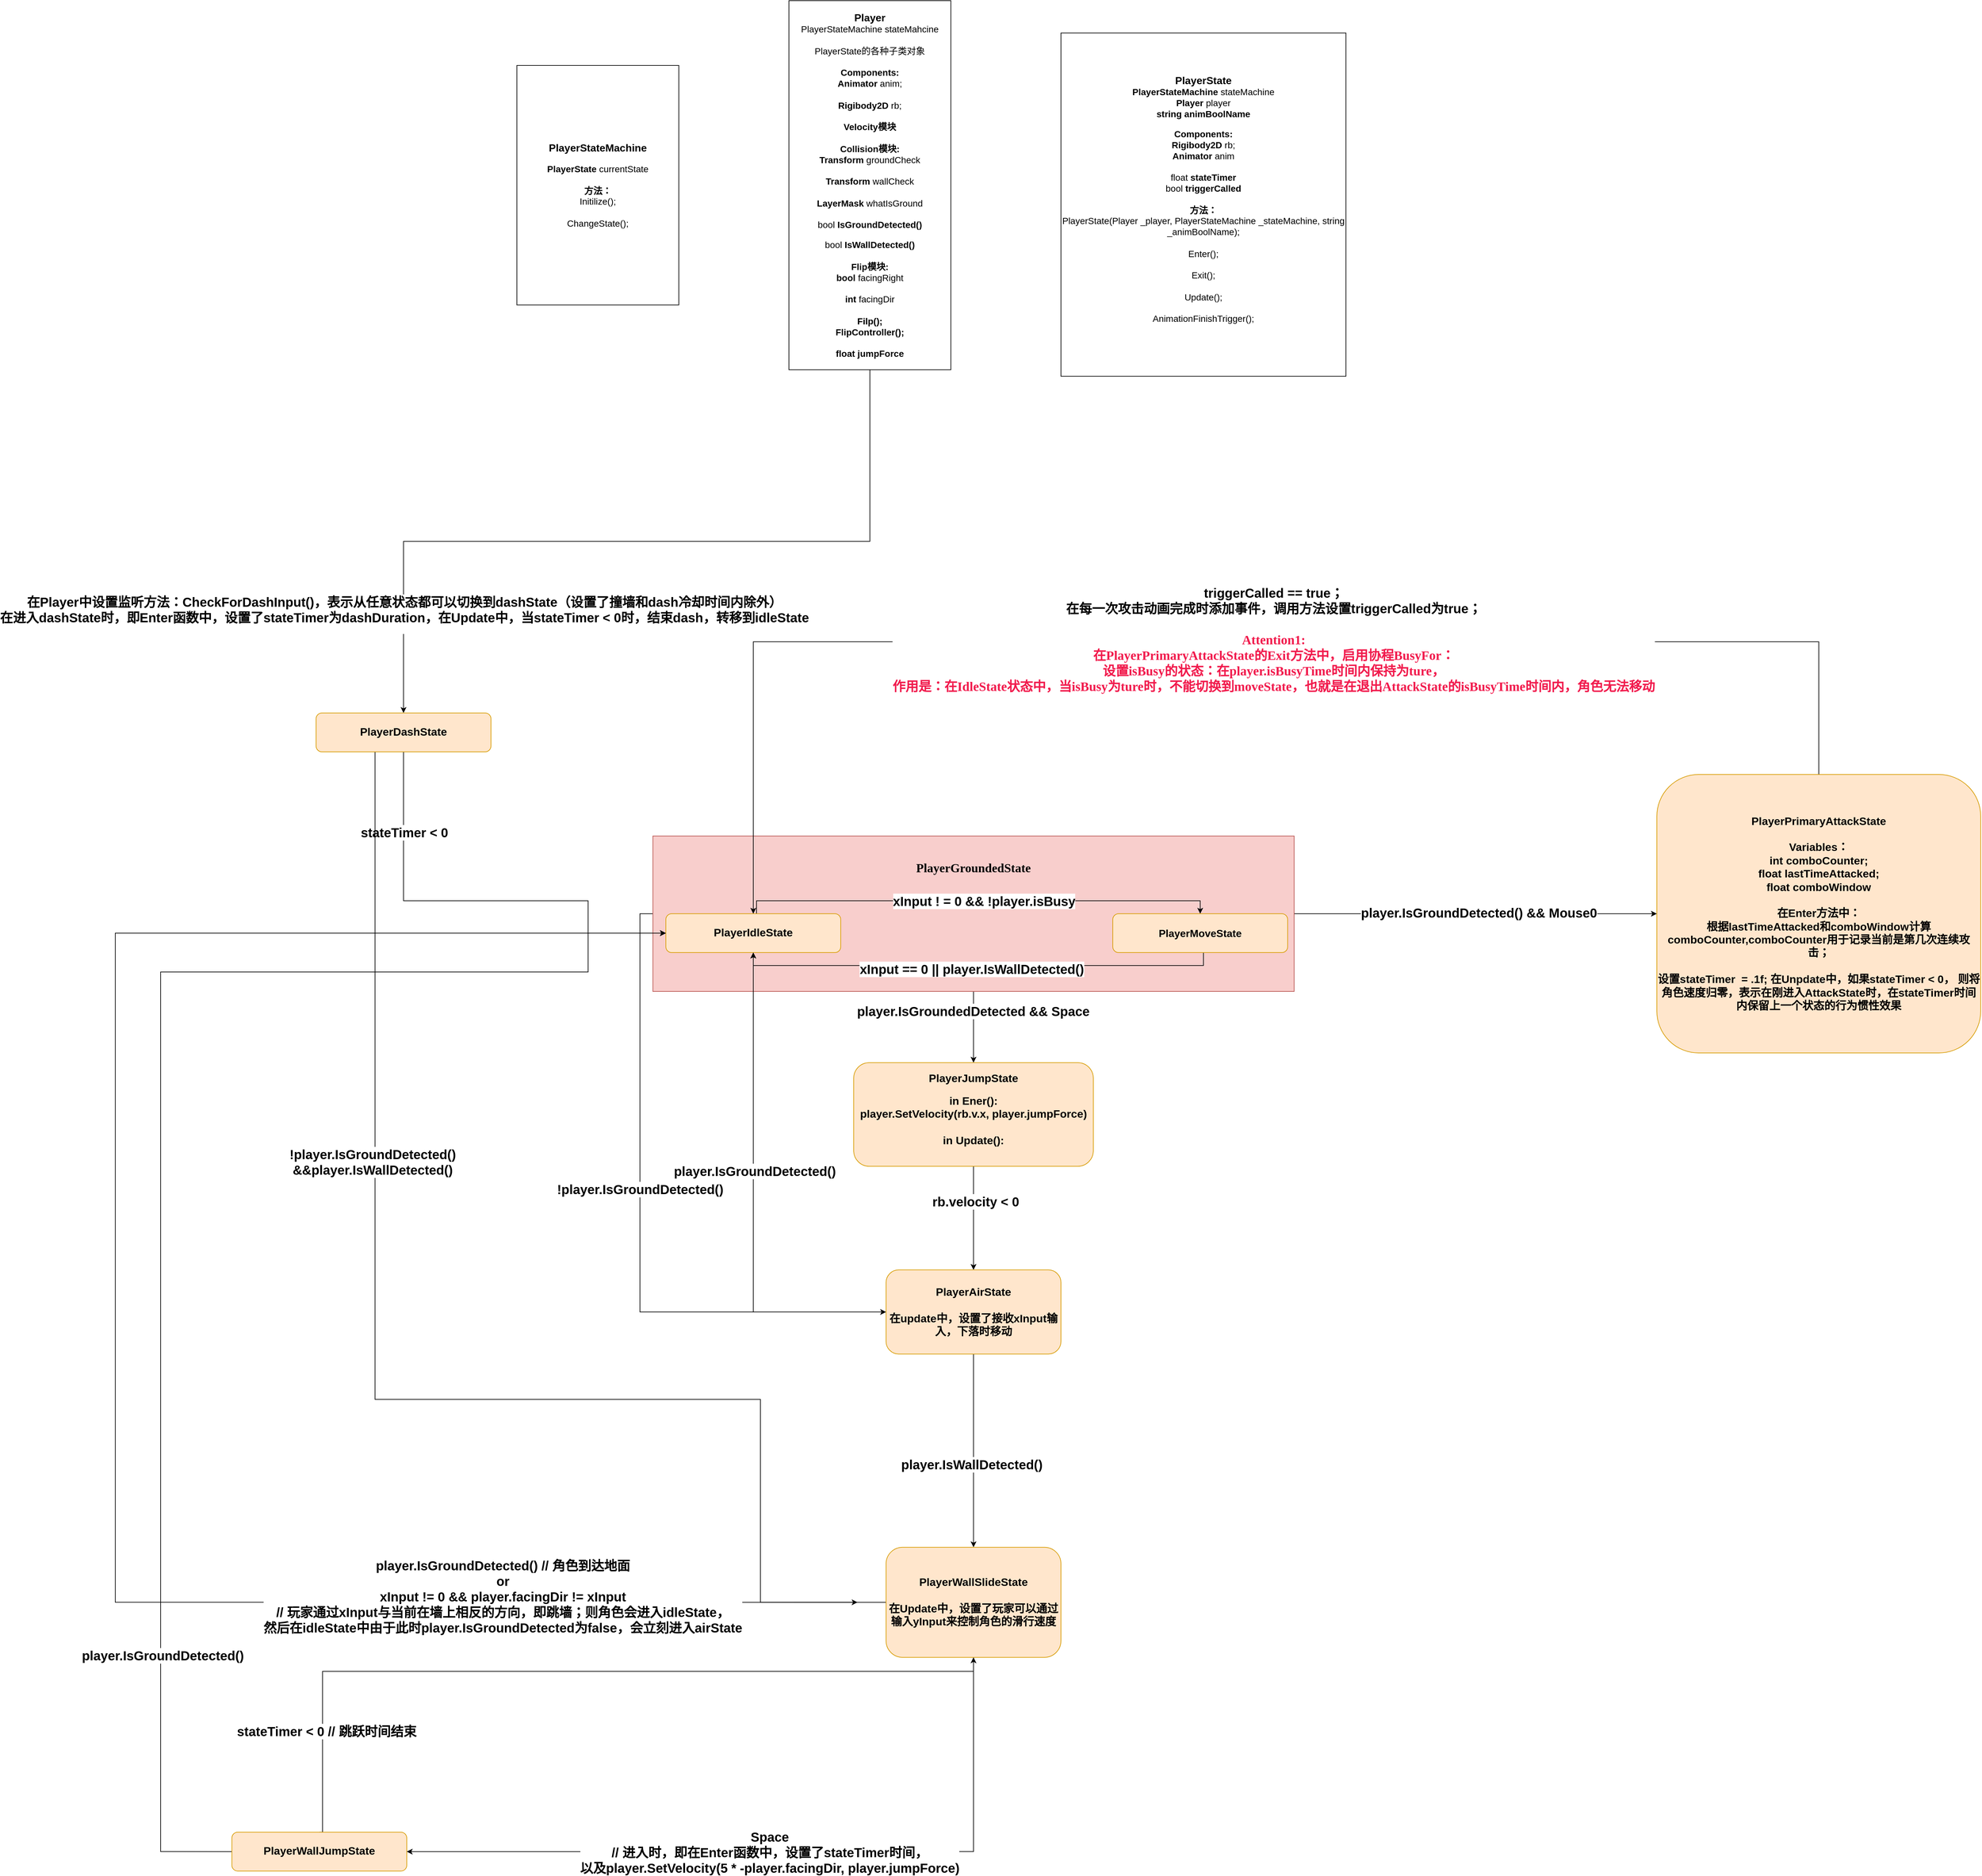 <mxfile version="26.2.13">
  <diagram name="第 1 页" id="or5l19DesvoENM_aWey-">
    <mxGraphModel dx="4397" dy="3112" grid="1" gridSize="10" guides="1" tooltips="1" connect="1" arrows="1" fold="1" page="1" pageScale="1" pageWidth="827" pageHeight="1169" math="0" shadow="0">
      <root>
        <mxCell id="0" />
        <mxCell id="1" parent="0" />
        <mxCell id="SoIOG_eSyJAdgTNyIFS2-58" style="edgeStyle=orthogonalEdgeStyle;rounded=0;orthogonalLoop=1;jettySize=auto;html=1;entryX=0.5;entryY=0;entryDx=0;entryDy=0;" edge="1" parent="1" source="SoIOG_eSyJAdgTNyIFS2-24" target="SoIOG_eSyJAdgTNyIFS2-53">
          <mxGeometry relative="1" as="geometry" />
        </mxCell>
        <mxCell id="SoIOG_eSyJAdgTNyIFS2-59" value="&lt;font style=&quot;font-size: 20px;&quot;&gt;&lt;b&gt;player.IsGroundedDetected &amp;amp;&amp;amp; Space&amp;nbsp;&lt;/b&gt;&lt;/font&gt;" style="edgeLabel;html=1;align=center;verticalAlign=middle;resizable=0;points=[];" vertex="1" connectable="0" parent="SoIOG_eSyJAdgTNyIFS2-58">
          <mxGeometry x="-0.464" y="2" relative="1" as="geometry">
            <mxPoint as="offset" />
          </mxGeometry>
        </mxCell>
        <mxCell id="SoIOG_eSyJAdgTNyIFS2-67" style="edgeStyle=orthogonalEdgeStyle;rounded=0;orthogonalLoop=1;jettySize=auto;html=1;entryX=0;entryY=0.5;entryDx=0;entryDy=0;exitX=0;exitY=0.5;exitDx=0;exitDy=0;" edge="1" parent="1" source="SoIOG_eSyJAdgTNyIFS2-24" target="SoIOG_eSyJAdgTNyIFS2-54">
          <mxGeometry relative="1" as="geometry" />
        </mxCell>
        <mxCell id="SoIOG_eSyJAdgTNyIFS2-69" value="&lt;b&gt;&lt;font style=&quot;font-size: 20px;&quot;&gt;!player.IsGroundDetected()&lt;/font&gt;&lt;/b&gt;" style="edgeLabel;html=1;align=center;verticalAlign=middle;resizable=0;points=[];" vertex="1" connectable="0" parent="SoIOG_eSyJAdgTNyIFS2-67">
          <mxGeometry x="-0.537" y="4" relative="1" as="geometry">
            <mxPoint x="-4" y="210" as="offset" />
          </mxGeometry>
        </mxCell>
        <mxCell id="SoIOG_eSyJAdgTNyIFS2-70" style="edgeStyle=orthogonalEdgeStyle;rounded=0;orthogonalLoop=1;jettySize=auto;html=1;entryX=0;entryY=0.5;entryDx=0;entryDy=0;" edge="1" parent="1" source="SoIOG_eSyJAdgTNyIFS2-24" target="SoIOG_eSyJAdgTNyIFS2-55">
          <mxGeometry relative="1" as="geometry" />
        </mxCell>
        <mxCell id="SoIOG_eSyJAdgTNyIFS2-71" value="&lt;b&gt;&lt;font style=&quot;font-size: 20px;&quot;&gt;player.IsGroundDetected() &amp;amp;&amp;amp; Mouse0&lt;/font&gt;&lt;/b&gt;" style="edgeLabel;html=1;align=center;verticalAlign=middle;resizable=0;points=[];" vertex="1" connectable="0" parent="SoIOG_eSyJAdgTNyIFS2-70">
          <mxGeometry x="-0.095" y="2" relative="1" as="geometry">
            <mxPoint x="31" as="offset" />
          </mxGeometry>
        </mxCell>
        <mxCell id="SoIOG_eSyJAdgTNyIFS2-24" value="&lt;b&gt;&lt;font face=&quot;Comic Sans MS&quot; style=&quot;font-size: 19px;&quot;&gt;PlayerGroundedState&lt;/font&gt;&lt;/b&gt;" style="rounded=0;whiteSpace=wrap;html=1;align=center;spacingBottom=140;fillColor=#f8cecc;strokeColor=#b85450;" vertex="1" parent="1">
          <mxGeometry x="470" y="630" width="990" height="240" as="geometry" />
        </mxCell>
        <mxCell id="SoIOG_eSyJAdgTNyIFS2-1" value="&lt;b&gt;&lt;font style=&quot;font-size: 16px;&quot;&gt;PlayerStateMachine&lt;/font&gt;&lt;/b&gt;&lt;div&gt;&lt;br&gt;&lt;/div&gt;&lt;div&gt;&lt;font style=&quot;font-size: 14px;&quot;&gt;&lt;b&gt;PlayerState &lt;/b&gt;currentState&lt;/font&gt;&lt;/div&gt;&lt;div&gt;&lt;font style=&quot;font-size: 14px;&quot;&gt;&lt;br&gt;&lt;/font&gt;&lt;/div&gt;&lt;div&gt;&lt;font style=&quot;font-size: 14px;&quot;&gt;&lt;b&gt;方法：&lt;/b&gt;&lt;/font&gt;&lt;/div&gt;&lt;div&gt;&lt;font style=&quot;font-size: 14px;&quot;&gt;Initilize();&lt;/font&gt;&lt;/div&gt;&lt;div&gt;&lt;font style=&quot;font-size: 14px;&quot;&gt;&lt;br&gt;&lt;/font&gt;&lt;/div&gt;&lt;div&gt;&lt;font style=&quot;font-size: 14px;&quot;&gt;ChangeState();&lt;/font&gt;&lt;/div&gt;" style="rounded=0;whiteSpace=wrap;html=1;labelBackgroundColor=none;" vertex="1" parent="1">
          <mxGeometry x="260" y="-560" width="250" height="370" as="geometry" />
        </mxCell>
        <mxCell id="SoIOG_eSyJAdgTNyIFS2-3" value="&lt;b&gt;&lt;font style=&quot;font-size: 16px;&quot;&gt;PlayerState&lt;/font&gt;&lt;/b&gt;&lt;div&gt;&lt;font style=&quot;font-size: 14px;&quot;&gt;&lt;b&gt;PlayerStateMachine &lt;/b&gt;stateMachine&lt;/font&gt;&lt;/div&gt;&lt;div&gt;&lt;font style=&quot;font-size: 14px;&quot;&gt;&lt;b&gt;Player &lt;/b&gt;player&lt;/font&gt;&lt;/div&gt;&lt;div&gt;&lt;span style=&quot;font-size: 14px;&quot;&gt;&lt;b&gt;string animBoolName&lt;/b&gt;&lt;/span&gt;&lt;/div&gt;&lt;div&gt;&lt;br&gt;&lt;/div&gt;&lt;div&gt;&lt;span style=&quot;font-size: 14px;&quot;&gt;&lt;b&gt;Components:&lt;/b&gt;&lt;/span&gt;&lt;/div&gt;&lt;div&gt;&lt;span style=&quot;font-size: 14px;&quot;&gt;&lt;b&gt;Rigibody2D &lt;/b&gt;rb;&lt;/span&gt;&lt;/div&gt;&lt;div&gt;&lt;span style=&quot;font-size: 14px;&quot;&gt;&lt;b&gt;Animator&lt;/b&gt; anim&lt;/span&gt;&lt;/div&gt;&lt;div&gt;&lt;span style=&quot;font-size: 14px;&quot;&gt;&lt;b&gt;&lt;br&gt;&lt;/b&gt;&lt;/span&gt;&lt;/div&gt;&lt;div&gt;&lt;span style=&quot;font-size: 14px;&quot;&gt;float&amp;nbsp;&lt;b&gt;stateTimer&lt;/b&gt;&lt;/span&gt;&lt;/div&gt;&lt;div&gt;&lt;span style=&quot;font-size: 14px;&quot;&gt;bool&amp;nbsp;&lt;b&gt;triggerCalled&lt;/b&gt;&lt;/span&gt;&lt;/div&gt;&lt;div&gt;&lt;span style=&quot;font-size: 14px;&quot;&gt;&lt;b&gt;&lt;br&gt;&lt;/b&gt;&lt;/span&gt;&lt;/div&gt;&lt;div&gt;&lt;span style=&quot;font-size: 14px;&quot;&gt;&lt;b&gt;方法：&lt;/b&gt;&lt;/span&gt;&lt;/div&gt;&lt;div&gt;&lt;span style=&quot;font-size: 14px;&quot;&gt;PlayerState(Player _player, PlayerStateMachine _stateMachine, string _animBoolName);&lt;/span&gt;&lt;/div&gt;&lt;div&gt;&lt;span style=&quot;font-size: 14px;&quot;&gt;&lt;br&gt;&lt;/span&gt;&lt;/div&gt;&lt;div&gt;&lt;span style=&quot;font-size: 14px;&quot;&gt;Enter();&lt;/span&gt;&lt;/div&gt;&lt;div&gt;&lt;span style=&quot;font-size: 14px;&quot;&gt;&lt;br&gt;&lt;/span&gt;&lt;/div&gt;&lt;div&gt;&lt;span style=&quot;font-size: 14px;&quot;&gt;Exit();&lt;/span&gt;&lt;/div&gt;&lt;div&gt;&lt;span style=&quot;font-size: 14px;&quot;&gt;&lt;br&gt;&lt;/span&gt;&lt;/div&gt;&lt;div&gt;&lt;span style=&quot;font-size: 14px;&quot;&gt;Update();&lt;/span&gt;&lt;/div&gt;&lt;div&gt;&lt;span style=&quot;font-size: 14px;&quot;&gt;&lt;br&gt;&lt;/span&gt;&lt;/div&gt;&lt;div&gt;&lt;span style=&quot;font-size: 14px;&quot;&gt;AnimationFinishTrigger();&lt;/span&gt;&lt;/div&gt;&lt;div&gt;&lt;span style=&quot;font-size: 14px;&quot;&gt;&lt;b&gt;&lt;br&gt;&lt;/b&gt;&lt;/span&gt;&lt;/div&gt;" style="rounded=0;whiteSpace=wrap;html=1;labelBackgroundColor=none;" vertex="1" parent="1">
          <mxGeometry x="1100" y="-610" width="440" height="530" as="geometry" />
        </mxCell>
        <mxCell id="SoIOG_eSyJAdgTNyIFS2-84" style="edgeStyle=orthogonalEdgeStyle;rounded=0;orthogonalLoop=1;jettySize=auto;html=1;entryX=0.5;entryY=0;entryDx=0;entryDy=0;exitX=0.5;exitY=1;exitDx=0;exitDy=0;" edge="1" parent="1" source="SoIOG_eSyJAdgTNyIFS2-17" target="SoIOG_eSyJAdgTNyIFS2-51">
          <mxGeometry relative="1" as="geometry" />
        </mxCell>
        <mxCell id="SoIOG_eSyJAdgTNyIFS2-85" value="&lt;b&gt;&lt;font style=&quot;font-size: 20px;&quot;&gt;在Player中设置监听方法：CheckForDashInput()，表示从任意状态都可以切换到dashState（设置了撞墙和dash冷却时间内除外）&lt;/font&gt;&lt;/b&gt;&lt;div&gt;&lt;span style=&quot;font-size: 20px;&quot;&gt;&lt;b&gt;在进入dashState时，即Enter函数中，设置了stateTimer为dashDuration，在Update中，当stateTimer &amp;lt; 0时，结束dash，转移到idleState&lt;br&gt;&lt;/b&gt;&lt;/span&gt;&lt;div&gt;&lt;br&gt;&lt;/div&gt;&lt;/div&gt;" style="edgeLabel;html=1;align=center;verticalAlign=middle;resizable=0;points=[];" vertex="1" connectable="0" parent="SoIOG_eSyJAdgTNyIFS2-84">
          <mxGeometry x="0.756" y="1" relative="1" as="geometry">
            <mxPoint y="-1" as="offset" />
          </mxGeometry>
        </mxCell>
        <mxCell id="SoIOG_eSyJAdgTNyIFS2-17" value="&lt;span style=&quot;font-size: 16px;&quot;&gt;&lt;b&gt;Player&lt;/b&gt;&lt;/span&gt;&lt;div&gt;&lt;font style=&quot;font-size: 14px;&quot;&gt;PlayerStateMachine stateMahcine&lt;/font&gt;&lt;/div&gt;&lt;div&gt;&lt;font style=&quot;font-size: 14px;&quot;&gt;&lt;br&gt;&lt;/font&gt;&lt;/div&gt;&lt;div&gt;&lt;font style=&quot;font-size: 14px;&quot;&gt;PlayerState的各种子类对象&lt;/font&gt;&lt;/div&gt;&lt;div&gt;&lt;font style=&quot;font-size: 14px;&quot;&gt;&lt;br&gt;&lt;/font&gt;&lt;/div&gt;&lt;div&gt;&lt;font style=&quot;font-size: 14px;&quot;&gt;&lt;b&gt;Components:&lt;/b&gt;&lt;/font&gt;&lt;/div&gt;&lt;div&gt;&lt;font style=&quot;font-size: 14px;&quot;&gt;&lt;b&gt;Animator&lt;/b&gt; anim;&lt;/font&gt;&lt;/div&gt;&lt;div&gt;&lt;font style=&quot;font-size: 14px;&quot;&gt;&lt;br&gt;&lt;/font&gt;&lt;/div&gt;&lt;div&gt;&lt;font style=&quot;font-size: 14px;&quot;&gt;&lt;b&gt;Rigibody2D&lt;/b&gt; rb;&lt;/font&gt;&lt;/div&gt;&lt;div&gt;&lt;font style=&quot;font-size: 14px;&quot;&gt;&lt;br&gt;&lt;/font&gt;&lt;/div&gt;&lt;div&gt;&lt;font style=&quot;font-size: 14px;&quot;&gt;&lt;b&gt;Velocity模块&lt;/b&gt;&lt;/font&gt;&lt;/div&gt;&lt;div&gt;&lt;font style=&quot;font-size: 14px;&quot;&gt;&lt;br&gt;&lt;/font&gt;&lt;/div&gt;&lt;div&gt;&lt;font style=&quot;font-size: 14px;&quot;&gt;&lt;b&gt;Collision模块:&lt;/b&gt;&lt;/font&gt;&lt;/div&gt;&lt;div&gt;&lt;font style=&quot;font-size: 14px;&quot;&gt;&lt;b&gt;Transform &lt;/b&gt;groundCheck&lt;/font&gt;&lt;/div&gt;&lt;div&gt;&lt;font style=&quot;font-size: 14px;&quot;&gt;&lt;br&gt;&lt;/font&gt;&lt;/div&gt;&lt;div&gt;&lt;font style=&quot;font-size: 14px;&quot;&gt;&lt;b&gt;Transform&lt;/b&gt; wallCheck&lt;/font&gt;&lt;/div&gt;&lt;div&gt;&lt;font style=&quot;font-size: 14px;&quot;&gt;&lt;br&gt;&lt;/font&gt;&lt;/div&gt;&lt;div&gt;&lt;font style=&quot;font-size: 14px;&quot;&gt;&lt;b&gt;LayerMask&lt;/b&gt; whatIsGround&lt;/font&gt;&lt;/div&gt;&lt;div&gt;&lt;font style=&quot;font-size: 14px;&quot;&gt;&lt;br&gt;&lt;/font&gt;&lt;/div&gt;&lt;div&gt;&lt;font style=&quot;font-size: 14px;&quot;&gt;bool &lt;b&gt;IsGroundDetected()&lt;/b&gt;&lt;/font&gt;&lt;/div&gt;&lt;div&gt;&lt;br&gt;&lt;/div&gt;&lt;div&gt;&lt;span style=&quot;font-size: 14px;&quot;&gt;bool &lt;b&gt;IsWallDetected()&lt;/b&gt;&lt;/span&gt;&lt;/div&gt;&lt;div&gt;&lt;font style=&quot;font-size: 14px;&quot;&gt;&lt;br&gt;&lt;/font&gt;&lt;/div&gt;&lt;div&gt;&lt;font style=&quot;font-size: 14px;&quot;&gt;&lt;b&gt;Flip模块:&lt;/b&gt;&lt;/font&gt;&lt;/div&gt;&lt;div&gt;&lt;font style=&quot;font-size: 14px;&quot;&gt;&lt;b&gt;bool &lt;/b&gt;facingRight&lt;/font&gt;&lt;/div&gt;&lt;div&gt;&lt;font style=&quot;font-size: 14px;&quot;&gt;&lt;br&gt;&lt;/font&gt;&lt;/div&gt;&lt;div&gt;&lt;font style=&quot;font-size: 14px;&quot;&gt;&lt;b&gt;int &lt;/b&gt;facingDir&lt;/font&gt;&lt;/div&gt;&lt;div&gt;&lt;font style=&quot;font-size: 14px;&quot;&gt;&lt;br&gt;&lt;/font&gt;&lt;/div&gt;&lt;div&gt;&lt;font style=&quot;font-size: 14px;&quot;&gt;&lt;b&gt;Filp();&lt;/b&gt;&lt;/font&gt;&lt;/div&gt;&lt;div&gt;&lt;font style=&quot;font-size: 14px;&quot;&gt;&lt;b&gt;FlipController();&lt;/b&gt;&lt;/font&gt;&lt;/div&gt;&lt;div&gt;&lt;font style=&quot;font-size: 14px;&quot;&gt;&lt;b&gt;&lt;br&gt;&lt;/b&gt;&lt;/font&gt;&lt;/div&gt;&lt;div&gt;&lt;font style=&quot;font-size: 14px;&quot;&gt;&lt;b style=&quot;&quot;&gt;float jumpForce&lt;/b&gt;&lt;/font&gt;&lt;/div&gt;" style="rounded=0;whiteSpace=wrap;html=1;labelBackgroundColor=none;" vertex="1" parent="1">
          <mxGeometry x="680" y="-660" width="250" height="570" as="geometry" />
        </mxCell>
        <mxCell id="SoIOG_eSyJAdgTNyIFS2-47" value="" style="edgeStyle=orthogonalEdgeStyle;rounded=0;orthogonalLoop=1;jettySize=auto;html=1;" edge="1" parent="1" source="SoIOG_eSyJAdgTNyIFS2-19" target="SoIOG_eSyJAdgTNyIFS2-46">
          <mxGeometry relative="1" as="geometry">
            <Array as="points">
              <mxPoint x="630" y="730" />
              <mxPoint x="1315" y="730" />
            </Array>
          </mxGeometry>
        </mxCell>
        <mxCell id="SoIOG_eSyJAdgTNyIFS2-49" value="&lt;font style=&quot;font-size: 20px;&quot;&gt;xInput ! = 0 &amp;amp;&amp;amp; !player.isBusy&lt;/font&gt;" style="edgeLabel;html=1;align=center;verticalAlign=middle;resizable=0;points=[];fontSize=14;fontStyle=1" vertex="1" connectable="0" parent="SoIOG_eSyJAdgTNyIFS2-47">
          <mxGeometry x="0.022" relative="1" as="geometry">
            <mxPoint as="offset" />
          </mxGeometry>
        </mxCell>
        <mxCell id="SoIOG_eSyJAdgTNyIFS2-19" value="&lt;font style=&quot;font-size: 17px;&quot;&gt;&lt;b style=&quot;&quot;&gt;PlayerIdleState&lt;/b&gt;&lt;/font&gt;" style="rounded=1;whiteSpace=wrap;html=1;fillColor=#ffe6cc;strokeColor=#d79b00;" vertex="1" parent="1">
          <mxGeometry x="490" y="750" width="270" height="60" as="geometry" />
        </mxCell>
        <mxCell id="SoIOG_eSyJAdgTNyIFS2-48" style="edgeStyle=orthogonalEdgeStyle;rounded=0;orthogonalLoop=1;jettySize=auto;html=1;entryX=0.5;entryY=1;entryDx=0;entryDy=0;" edge="1" parent="1" source="SoIOG_eSyJAdgTNyIFS2-46" target="SoIOG_eSyJAdgTNyIFS2-19">
          <mxGeometry relative="1" as="geometry">
            <Array as="points">
              <mxPoint x="1320" y="830" />
              <mxPoint x="625" y="830" />
            </Array>
          </mxGeometry>
        </mxCell>
        <mxCell id="SoIOG_eSyJAdgTNyIFS2-50" value="&lt;b&gt;&lt;font style=&quot;font-size: 20px;&quot;&gt;xInput == 0 || player.IsWallDetected()&lt;/font&gt;&lt;/b&gt;" style="edgeLabel;html=1;align=center;verticalAlign=middle;resizable=0;points=[];" vertex="1" connectable="0" parent="SoIOG_eSyJAdgTNyIFS2-48">
          <mxGeometry x="0.03" y="5" relative="1" as="geometry">
            <mxPoint as="offset" />
          </mxGeometry>
        </mxCell>
        <mxCell id="SoIOG_eSyJAdgTNyIFS2-46" value="&lt;font style=&quot;font-size: 16px;&quot;&gt;&lt;b style=&quot;&quot;&gt;PlayerMoveState&lt;/b&gt;&lt;/font&gt;" style="rounded=1;whiteSpace=wrap;html=1;fillColor=#ffe6cc;strokeColor=#d79b00;" vertex="1" parent="1">
          <mxGeometry x="1180" y="750" width="270" height="60" as="geometry" />
        </mxCell>
        <mxCell id="SoIOG_eSyJAdgTNyIFS2-86" style="edgeStyle=orthogonalEdgeStyle;rounded=0;orthogonalLoop=1;jettySize=auto;html=1;entryX=0;entryY=0.5;entryDx=0;entryDy=0;exitX=0.5;exitY=1;exitDx=0;exitDy=0;" edge="1" parent="1" source="SoIOG_eSyJAdgTNyIFS2-51" target="SoIOG_eSyJAdgTNyIFS2-19">
          <mxGeometry relative="1" as="geometry">
            <Array as="points">
              <mxPoint x="85" y="730" />
              <mxPoint x="370" y="730" />
              <mxPoint x="370" y="780" />
            </Array>
          </mxGeometry>
        </mxCell>
        <mxCell id="SoIOG_eSyJAdgTNyIFS2-90" value="&lt;b&gt;&lt;font style=&quot;font-size: 20px;&quot;&gt;stateTimer &amp;lt; 0&lt;/font&gt;&lt;/b&gt;" style="edgeLabel;html=1;align=center;verticalAlign=middle;resizable=0;points=[];" vertex="1" connectable="0" parent="SoIOG_eSyJAdgTNyIFS2-86">
          <mxGeometry x="-0.637" y="1" relative="1" as="geometry">
            <mxPoint y="-1" as="offset" />
          </mxGeometry>
        </mxCell>
        <mxCell id="SoIOG_eSyJAdgTNyIFS2-87" style="edgeStyle=orthogonalEdgeStyle;rounded=0;orthogonalLoop=1;jettySize=auto;html=1;entryX=0;entryY=0.5;entryDx=0;entryDy=0;exitX=0.5;exitY=1;exitDx=0;exitDy=0;" edge="1" parent="1">
          <mxGeometry relative="1" as="geometry">
            <mxPoint x="41" y="500" as="sourcePoint" />
            <mxPoint x="786" y="1813.33" as="targetPoint" />
            <Array as="points">
              <mxPoint x="41" y="1500" />
              <mxPoint x="636" y="1500" />
              <mxPoint x="636" y="1813" />
            </Array>
          </mxGeometry>
        </mxCell>
        <mxCell id="SoIOG_eSyJAdgTNyIFS2-89" value="&lt;b&gt;&lt;font style=&quot;font-size: 20px;&quot;&gt;!player.IsGroundDetected()&lt;/font&gt;&lt;/b&gt;&lt;div&gt;&lt;b&gt;&lt;font style=&quot;font-size: 20px;&quot;&gt;&amp;amp;&amp;amp;player.IsWallDetected()&lt;/font&gt;&lt;/b&gt;&lt;/div&gt;" style="edgeLabel;html=1;align=center;verticalAlign=middle;resizable=0;points=[];" vertex="1" connectable="0" parent="SoIOG_eSyJAdgTNyIFS2-87">
          <mxGeometry x="-0.384" y="-4" relative="1" as="geometry">
            <mxPoint y="-1" as="offset" />
          </mxGeometry>
        </mxCell>
        <mxCell id="SoIOG_eSyJAdgTNyIFS2-51" value="&lt;font style=&quot;font-size: 17px;&quot;&gt;&lt;b style=&quot;&quot;&gt;PlayerDashState&lt;/b&gt;&lt;/font&gt;" style="rounded=1;whiteSpace=wrap;html=1;fillColor=#ffe6cc;strokeColor=#d79b00;" vertex="1" parent="1">
          <mxGeometry x="-50" y="440" width="270" height="60" as="geometry" />
        </mxCell>
        <mxCell id="SoIOG_eSyJAdgTNyIFS2-60" style="edgeStyle=orthogonalEdgeStyle;rounded=0;orthogonalLoop=1;jettySize=auto;html=1;entryX=0.5;entryY=0;entryDx=0;entryDy=0;" edge="1" parent="1" source="SoIOG_eSyJAdgTNyIFS2-53" target="SoIOG_eSyJAdgTNyIFS2-54">
          <mxGeometry relative="1" as="geometry" />
        </mxCell>
        <mxCell id="SoIOG_eSyJAdgTNyIFS2-61" value="&lt;font style=&quot;font-size: 20px;&quot;&gt;&lt;b&gt;rb.velocity &amp;lt; 0&lt;/b&gt;&lt;/font&gt;" style="edgeLabel;html=1;align=center;verticalAlign=middle;resizable=0;points=[];" vertex="1" connectable="0" parent="SoIOG_eSyJAdgTNyIFS2-60">
          <mxGeometry x="-0.322" y="3" relative="1" as="geometry">
            <mxPoint as="offset" />
          </mxGeometry>
        </mxCell>
        <mxCell id="SoIOG_eSyJAdgTNyIFS2-53" value="&lt;font style=&quot;font-size: 17px;&quot;&gt;&lt;b style=&quot;&quot;&gt;PlayerJumpState&lt;/b&gt;&lt;/font&gt;&lt;div&gt;&lt;br&gt;&lt;/div&gt;&lt;div&gt;&lt;b&gt;&lt;font style=&quot;font-size: 17px;&quot;&gt;in Ener():&lt;/font&gt;&lt;/b&gt;&lt;/div&gt;&lt;div&gt;&lt;b&gt;&lt;font style=&quot;font-size: 17px;&quot;&gt;player.SetVelocity(rb.v.x, player.jumpForce)&lt;/font&gt;&lt;/b&gt;&lt;/div&gt;&lt;div&gt;&lt;b&gt;&lt;font style=&quot;font-size: 17px;&quot;&gt;&lt;br&gt;&lt;/font&gt;&lt;/b&gt;&lt;/div&gt;&lt;div&gt;&lt;b&gt;&lt;font style=&quot;font-size: 17px;&quot;&gt;in Update():&lt;/font&gt;&lt;/b&gt;&lt;/div&gt;&lt;div&gt;&lt;br&gt;&lt;/div&gt;" style="rounded=1;whiteSpace=wrap;html=1;fillColor=#ffe6cc;strokeColor=#d79b00;" vertex="1" parent="1">
          <mxGeometry x="780" y="980" width="370" height="160" as="geometry" />
        </mxCell>
        <mxCell id="SoIOG_eSyJAdgTNyIFS2-62" style="edgeStyle=orthogonalEdgeStyle;rounded=0;orthogonalLoop=1;jettySize=auto;html=1;entryX=0.5;entryY=1;entryDx=0;entryDy=0;" edge="1" parent="1" source="SoIOG_eSyJAdgTNyIFS2-54" target="SoIOG_eSyJAdgTNyIFS2-19">
          <mxGeometry relative="1" as="geometry" />
        </mxCell>
        <mxCell id="SoIOG_eSyJAdgTNyIFS2-63" value="&lt;b&gt;&lt;font style=&quot;font-size: 20px;&quot;&gt;player.IsGroundDetected()&lt;/font&gt;&lt;/b&gt;" style="edgeLabel;html=1;align=center;verticalAlign=middle;resizable=0;points=[];" vertex="1" connectable="0" parent="SoIOG_eSyJAdgTNyIFS2-62">
          <mxGeometry x="0.115" y="-2" relative="1" as="geometry">
            <mxPoint as="offset" />
          </mxGeometry>
        </mxCell>
        <mxCell id="SoIOG_eSyJAdgTNyIFS2-65" style="edgeStyle=orthogonalEdgeStyle;rounded=0;orthogonalLoop=1;jettySize=auto;html=1;entryX=0.5;entryY=0;entryDx=0;entryDy=0;" edge="1" parent="1" source="SoIOG_eSyJAdgTNyIFS2-54" target="SoIOG_eSyJAdgTNyIFS2-57">
          <mxGeometry relative="1" as="geometry" />
        </mxCell>
        <mxCell id="SoIOG_eSyJAdgTNyIFS2-66" value="&lt;b&gt;&lt;font style=&quot;font-size: 20px;&quot;&gt;player.IsWallDetected()&lt;/font&gt;&lt;/b&gt;" style="edgeLabel;html=1;align=center;verticalAlign=middle;resizable=0;points=[];" vertex="1" connectable="0" parent="SoIOG_eSyJAdgTNyIFS2-65">
          <mxGeometry x="0.136" y="-3" relative="1" as="geometry">
            <mxPoint as="offset" />
          </mxGeometry>
        </mxCell>
        <mxCell id="SoIOG_eSyJAdgTNyIFS2-54" value="&lt;font style=&quot;font-size: 17px;&quot;&gt;&lt;b style=&quot;&quot;&gt;PlayerAirState&lt;/b&gt;&lt;/font&gt;&lt;div&gt;&lt;span style=&quot;font-size: 17px;&quot;&gt;&lt;b&gt;&lt;br&gt;&lt;/b&gt;&lt;/span&gt;&lt;div&gt;&lt;span style=&quot;font-size: 17px;&quot;&gt;&lt;b&gt;在update中，设置了接收xInput输入，下落时移动&lt;/b&gt;&lt;/span&gt;&lt;/div&gt;&lt;/div&gt;" style="rounded=1;whiteSpace=wrap;html=1;fillColor=#ffe6cc;strokeColor=#d79b00;" vertex="1" parent="1">
          <mxGeometry x="830" y="1300" width="270" height="130" as="geometry" />
        </mxCell>
        <mxCell id="SoIOG_eSyJAdgTNyIFS2-82" style="edgeStyle=orthogonalEdgeStyle;rounded=0;orthogonalLoop=1;jettySize=auto;html=1;entryX=0.5;entryY=0;entryDx=0;entryDy=0;exitX=0.5;exitY=0;exitDx=0;exitDy=0;" edge="1" parent="1" source="SoIOG_eSyJAdgTNyIFS2-55" target="SoIOG_eSyJAdgTNyIFS2-19">
          <mxGeometry relative="1" as="geometry">
            <Array as="points">
              <mxPoint x="2270" y="330" />
              <mxPoint x="625" y="330" />
            </Array>
          </mxGeometry>
        </mxCell>
        <mxCell id="SoIOG_eSyJAdgTNyIFS2-83" value="&lt;b&gt;&lt;font style=&quot;font-size: 20px;&quot;&gt;triggerCalled == true；&lt;/font&gt;&lt;/b&gt;&lt;div&gt;&lt;span style=&quot;font-size: 20px;&quot;&gt;&lt;b&gt;在每一次攻击动画完成时添加事件，调用方法设置triggerCalled为true；&lt;/b&gt;&lt;/span&gt;&lt;/div&gt;&lt;div&gt;&lt;span style=&quot;font-size: 20px;&quot;&gt;&lt;b&gt;&lt;br&gt;&lt;/b&gt;&lt;/span&gt;&lt;/div&gt;&lt;div&gt;&lt;span style=&quot;font-size: 20px;&quot;&gt;&lt;b&gt;&lt;font style=&quot;color: rgb(241, 27, 77);&quot; face=&quot;Comic Sans MS&quot;&gt;Attention1:&lt;/font&gt;&lt;/b&gt;&lt;/span&gt;&lt;/div&gt;&lt;div&gt;&lt;span style=&quot;font-size: 20px;&quot;&gt;&lt;b&gt;&lt;font style=&quot;color: rgb(241, 27, 77);&quot; face=&quot;Comic Sans MS&quot;&gt;在PlayerPrimaryAttackState的Exit方法中，启用协程BusyFor：&lt;/font&gt;&lt;/b&gt;&lt;/span&gt;&lt;/div&gt;&lt;div&gt;&lt;font face=&quot;Comic Sans MS&quot; color=&quot;#f11b4d&quot;&gt;&lt;span style=&quot;font-size: 20px;&quot;&gt;&lt;b&gt;设置isBusy的状态：在player.isBusyTime时间内保持为ture，&lt;/b&gt;&lt;/span&gt;&lt;/font&gt;&lt;/div&gt;&lt;div&gt;&lt;font face=&quot;Comic Sans MS&quot; color=&quot;#f11b4d&quot;&gt;&lt;span style=&quot;font-size: 20px;&quot;&gt;&lt;b&gt;作用是：在IdleState状态中，当isBusy为ture时，不能切换到moveState，也就是在退出AttackState的isBusyTime时间内，角色无法移动&lt;/b&gt;&lt;/span&gt;&lt;/font&gt;&lt;/div&gt;&lt;div&gt;&lt;br&gt;&lt;/div&gt;" style="edgeLabel;html=1;align=center;verticalAlign=middle;resizable=0;points=[];" vertex="1" connectable="0" parent="SoIOG_eSyJAdgTNyIFS2-82">
          <mxGeometry x="-0.367" y="3" relative="1" as="geometry">
            <mxPoint x="-329" as="offset" />
          </mxGeometry>
        </mxCell>
        <mxCell id="SoIOG_eSyJAdgTNyIFS2-55" value="&lt;font style=&quot;font-size: 17px;&quot;&gt;&lt;b style=&quot;&quot;&gt;PlayerPrimaryAttackState&lt;/b&gt;&lt;/font&gt;&lt;div&gt;&lt;font style=&quot;font-size: 17px;&quot;&gt;&lt;b style=&quot;&quot;&gt;&lt;br&gt;&lt;/b&gt;&lt;/font&gt;&lt;/div&gt;&lt;div&gt;&lt;span style=&quot;font-size: 17px;&quot;&gt;&lt;b&gt;Variables：&lt;/b&gt;&lt;/span&gt;&lt;/div&gt;&lt;div&gt;&lt;span style=&quot;font-size: 17px;&quot;&gt;&lt;b&gt;int comboCounter;&lt;/b&gt;&lt;/span&gt;&lt;/div&gt;&lt;div&gt;&lt;span style=&quot;font-size: 17px;&quot;&gt;&lt;b&gt;float lastTimeAttacked;&lt;/b&gt;&lt;/span&gt;&lt;/div&gt;&lt;div&gt;&lt;span style=&quot;font-size: 17px;&quot;&gt;&lt;b&gt;float comboWindow&lt;/b&gt;&lt;/span&gt;&lt;/div&gt;&lt;div&gt;&lt;span style=&quot;font-size: 17px;&quot;&gt;&lt;b&gt;&lt;br&gt;&lt;/b&gt;&lt;/span&gt;&lt;/div&gt;&lt;div&gt;&lt;span style=&quot;font-size: 17px;&quot;&gt;&lt;b&gt;在Enter方法中：&lt;/b&gt;&lt;/span&gt;&lt;/div&gt;&lt;div&gt;&lt;span style=&quot;font-size: 17px;&quot;&gt;&lt;b&gt;根据lastTimeAttacked和comboWindow计算comboCounter,comboCounter用于记录当前是第几次连续攻击；&lt;/b&gt;&lt;/span&gt;&lt;/div&gt;&lt;div&gt;&lt;span style=&quot;font-size: 17px;&quot;&gt;&lt;b&gt;&lt;br&gt;&lt;/b&gt;&lt;/span&gt;&lt;/div&gt;&lt;div&gt;&lt;span style=&quot;font-size: 17px;&quot;&gt;&lt;b&gt;设置stateTimer&amp;nbsp; = .1f; 在Unpdate中，如果stateTimer &amp;lt; 0， 则将角色速度归零，表示在刚进入AttackState时，在stateTimer时间内保留上一个状态的行为惯性效果&lt;/b&gt;&lt;/span&gt;&lt;/div&gt;" style="rounded=1;whiteSpace=wrap;html=1;fillColor=#ffe6cc;strokeColor=#d79b00;" vertex="1" parent="1">
          <mxGeometry x="2020" y="535" width="500" height="430" as="geometry" />
        </mxCell>
        <mxCell id="SoIOG_eSyJAdgTNyIFS2-78" style="edgeStyle=orthogonalEdgeStyle;rounded=0;orthogonalLoop=1;jettySize=auto;html=1;entryX=0.5;entryY=1;entryDx=0;entryDy=0;exitX=0.5;exitY=0;exitDx=0;exitDy=0;" edge="1" parent="1" source="SoIOG_eSyJAdgTNyIFS2-56" target="SoIOG_eSyJAdgTNyIFS2-57">
          <mxGeometry relative="1" as="geometry">
            <Array as="points">
              <mxPoint x="-40" y="2168" />
              <mxPoint x="-40" y="1920" />
              <mxPoint x="965" y="1920" />
            </Array>
          </mxGeometry>
        </mxCell>
        <mxCell id="SoIOG_eSyJAdgTNyIFS2-79" value="&lt;b&gt;&lt;font style=&quot;font-size: 20px;&quot;&gt;stateTimer &amp;lt; 0 // 跳跃时间结束&lt;/font&gt;&lt;/b&gt;" style="edgeLabel;html=1;align=center;verticalAlign=middle;resizable=0;points=[];" vertex="1" connectable="0" parent="SoIOG_eSyJAdgTNyIFS2-78">
          <mxGeometry x="-0.748" y="-6" relative="1" as="geometry">
            <mxPoint as="offset" />
          </mxGeometry>
        </mxCell>
        <mxCell id="SoIOG_eSyJAdgTNyIFS2-80" style="edgeStyle=orthogonalEdgeStyle;rounded=0;orthogonalLoop=1;jettySize=auto;html=1;entryX=0;entryY=0.5;entryDx=0;entryDy=0;exitX=0;exitY=0.5;exitDx=0;exitDy=0;" edge="1" parent="1" source="SoIOG_eSyJAdgTNyIFS2-56" target="SoIOG_eSyJAdgTNyIFS2-19">
          <mxGeometry relative="1" as="geometry">
            <Array as="points">
              <mxPoint x="-290" y="2198" />
              <mxPoint x="-290" y="840" />
              <mxPoint x="370" y="840" />
              <mxPoint x="370" y="780" />
            </Array>
          </mxGeometry>
        </mxCell>
        <mxCell id="SoIOG_eSyJAdgTNyIFS2-81" value="&lt;b&gt;&lt;font style=&quot;font-size: 20px;&quot;&gt;player.IsGroundDetected()&lt;/font&gt;&lt;/b&gt;" style="edgeLabel;html=1;align=center;verticalAlign=middle;resizable=0;points=[];" vertex="1" connectable="0" parent="SoIOG_eSyJAdgTNyIFS2-80">
          <mxGeometry x="-0.484" y="-3" relative="1" as="geometry">
            <mxPoint y="182" as="offset" />
          </mxGeometry>
        </mxCell>
        <mxCell id="SoIOG_eSyJAdgTNyIFS2-56" value="&lt;font style=&quot;font-size: 17px;&quot;&gt;&lt;b style=&quot;&quot;&gt;PlayerWallJumpState&lt;/b&gt;&lt;/font&gt;" style="rounded=1;whiteSpace=wrap;html=1;fillColor=#ffe6cc;strokeColor=#d79b00;" vertex="1" parent="1">
          <mxGeometry x="-180" y="2168.33" width="270" height="60" as="geometry" />
        </mxCell>
        <mxCell id="SoIOG_eSyJAdgTNyIFS2-72" style="edgeStyle=orthogonalEdgeStyle;rounded=0;orthogonalLoop=1;jettySize=auto;html=1;entryX=1;entryY=0.5;entryDx=0;entryDy=0;exitX=0.5;exitY=1;exitDx=0;exitDy=0;" edge="1" parent="1" source="SoIOG_eSyJAdgTNyIFS2-57" target="SoIOG_eSyJAdgTNyIFS2-56">
          <mxGeometry relative="1" as="geometry" />
        </mxCell>
        <mxCell id="SoIOG_eSyJAdgTNyIFS2-73" value="&lt;b&gt;&lt;font style=&quot;font-size: 20px;&quot;&gt;Space&lt;/font&gt;&lt;/b&gt;&lt;div&gt;&lt;b&gt;&lt;font style=&quot;font-size: 20px;&quot;&gt;// 进入时，即在Enter函数中，设置了stateTimer时间，&lt;/font&gt;&lt;/b&gt;&lt;/div&gt;&lt;div&gt;&lt;b&gt;&lt;font style=&quot;font-size: 20px;&quot;&gt;以及player.SetVelocity&lt;/font&gt;&lt;/b&gt;&lt;span style=&quot;background-color: light-dark(#ffffff, var(--ge-dark-color, #121212)); font-size: 20px;&quot;&gt;&lt;b&gt;(5 * -player.facingDir, player.jumpForce)&lt;/b&gt;&lt;/span&gt;&lt;/div&gt;" style="edgeLabel;html=1;align=center;verticalAlign=middle;resizable=0;points=[];" vertex="1" connectable="0" parent="SoIOG_eSyJAdgTNyIFS2-72">
          <mxGeometry x="0.048" relative="1" as="geometry">
            <mxPoint as="offset" />
          </mxGeometry>
        </mxCell>
        <mxCell id="SoIOG_eSyJAdgTNyIFS2-75" style="edgeStyle=orthogonalEdgeStyle;rounded=0;orthogonalLoop=1;jettySize=auto;html=1;entryX=0;entryY=0.5;entryDx=0;entryDy=0;exitX=0;exitY=0.5;exitDx=0;exitDy=0;" edge="1" parent="1" source="SoIOG_eSyJAdgTNyIFS2-57" target="SoIOG_eSyJAdgTNyIFS2-19">
          <mxGeometry relative="1" as="geometry">
            <mxPoint x="585" y="1828.34" as="sourcePoint" />
            <mxPoint x="520" y="750" as="targetPoint" />
            <Array as="points">
              <mxPoint x="-360" y="1813" />
              <mxPoint x="-360" y="780" />
            </Array>
          </mxGeometry>
        </mxCell>
        <mxCell id="SoIOG_eSyJAdgTNyIFS2-76" value="&lt;b&gt;&lt;font style=&quot;font-size: 20px;&quot;&gt;player.IsGroundDetected() // 角色到达地面&lt;/font&gt;&lt;/b&gt;&lt;div&gt;&lt;b&gt;&lt;font style=&quot;font-size: 20px;&quot;&gt;or&lt;/font&gt;&lt;/b&gt;&lt;/div&gt;&lt;div&gt;&lt;b&gt;&lt;font style=&quot;font-size: 20px;&quot;&gt;xInput != 0 &amp;amp;&amp;amp; player.facingDir != xInput&lt;/font&gt;&lt;/b&gt;&lt;/div&gt;&lt;div&gt;&lt;b&gt;&lt;font style=&quot;font-size: 20px;&quot;&gt;// 玩家通过xInput与当前在墙上相反的方向，即跳墙；则角色会进入idleState，&lt;/font&gt;&lt;/b&gt;&lt;/div&gt;&lt;div&gt;&lt;span style=&quot;font-size: 20px;&quot;&gt;&lt;b&gt;然后在idleState中由于此时player.IsGroundDetected为false，会立刻进入airState&lt;/b&gt;&lt;/span&gt;&lt;/div&gt;" style="edgeLabel;html=1;align=center;verticalAlign=middle;resizable=0;points=[];" vertex="1" connectable="0" parent="SoIOG_eSyJAdgTNyIFS2-75">
          <mxGeometry x="-0.655" y="-3" relative="1" as="geometry">
            <mxPoint x="-62" y="-7" as="offset" />
          </mxGeometry>
        </mxCell>
        <mxCell id="SoIOG_eSyJAdgTNyIFS2-57" value="&lt;font style=&quot;font-size: 17px;&quot;&gt;&lt;b style=&quot;&quot;&gt;PlayerWallSlideState&lt;/b&gt;&lt;/font&gt;&lt;div&gt;&lt;font style=&quot;font-size: 17px;&quot;&gt;&lt;b style=&quot;&quot;&gt;&lt;br&gt;&lt;/b&gt;&lt;/font&gt;&lt;/div&gt;&lt;div&gt;&lt;span style=&quot;font-size: 17px;&quot;&gt;&lt;b&gt;在Update中，设置了玩家可以通过输入yInput来控制角色的滑行速度&lt;/b&gt;&lt;/span&gt;&lt;/div&gt;" style="rounded=1;whiteSpace=wrap;html=1;fillColor=#ffe6cc;strokeColor=#d79b00;" vertex="1" parent="1">
          <mxGeometry x="830" y="1728.33" width="270" height="170" as="geometry" />
        </mxCell>
      </root>
    </mxGraphModel>
  </diagram>
</mxfile>
